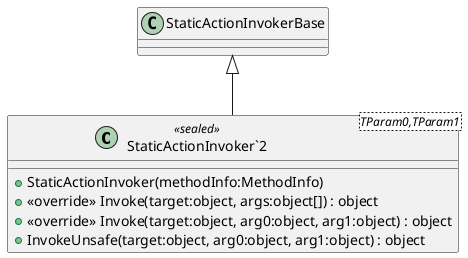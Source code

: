 @startuml
class "StaticActionInvoker`2"<TParam0,TParam1> <<sealed>> {
    + StaticActionInvoker(methodInfo:MethodInfo)
    + <<override>> Invoke(target:object, args:object[]) : object
    + <<override>> Invoke(target:object, arg0:object, arg1:object) : object
    + InvokeUnsafe(target:object, arg0:object, arg1:object) : object
}
StaticActionInvokerBase <|-- "StaticActionInvoker`2"
@enduml
